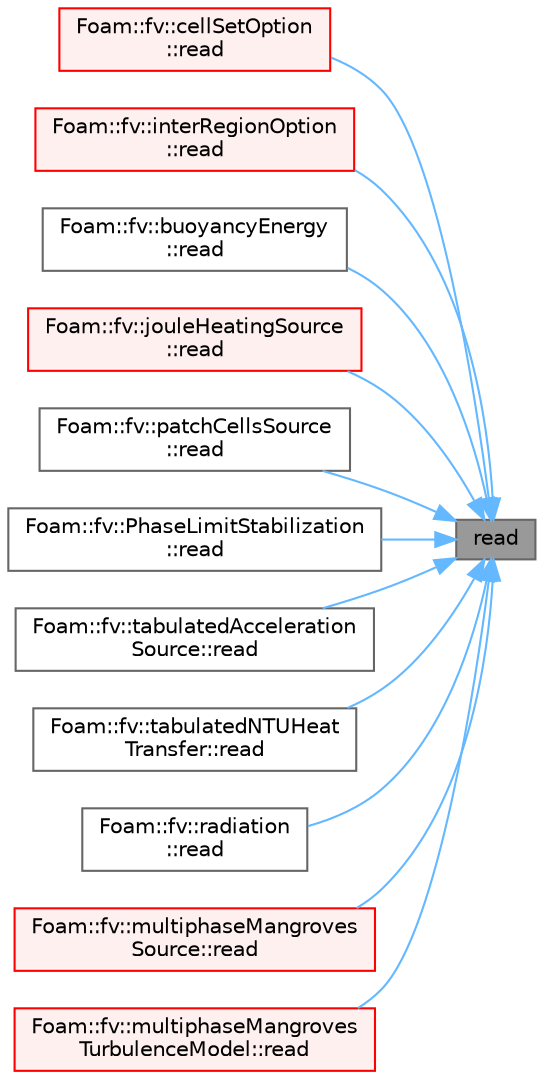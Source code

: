digraph "read"
{
 // LATEX_PDF_SIZE
  bgcolor="transparent";
  edge [fontname=Helvetica,fontsize=10,labelfontname=Helvetica,labelfontsize=10];
  node [fontname=Helvetica,fontsize=10,shape=box,height=0.2,width=0.4];
  rankdir="RL";
  Node1 [id="Node000001",label="read",height=0.2,width=0.4,color="gray40", fillcolor="grey60", style="filled", fontcolor="black",tooltip=" "];
  Node1 -> Node2 [id="edge1_Node000001_Node000002",dir="back",color="steelblue1",style="solid",tooltip=" "];
  Node2 [id="Node000002",label="Foam::fv::cellSetOption\l::read",height=0.2,width=0.4,color="red", fillcolor="#FFF0F0", style="filled",URL="$classFoam_1_1fv_1_1cellSetOption.html#a6ce0c64db98eb6144d363dbfc86104eb",tooltip=" "];
  Node1 -> Node34 [id="edge2_Node000001_Node000034",dir="back",color="steelblue1",style="solid",tooltip=" "];
  Node34 [id="Node000034",label="Foam::fv::interRegionOption\l::read",height=0.2,width=0.4,color="red", fillcolor="#FFF0F0", style="filled",URL="$classFoam_1_1fv_1_1interRegionOption.html#a6ce0c64db98eb6144d363dbfc86104eb",tooltip=" "];
  Node1 -> Node40 [id="edge3_Node000001_Node000040",dir="back",color="steelblue1",style="solid",tooltip=" "];
  Node40 [id="Node000040",label="Foam::fv::buoyancyEnergy\l::read",height=0.2,width=0.4,color="grey40", fillcolor="white", style="filled",URL="$classFoam_1_1fv_1_1buoyancyEnergy.html#a6ce0c64db98eb6144d363dbfc86104eb",tooltip=" "];
  Node1 -> Node41 [id="edge4_Node000001_Node000041",dir="back",color="steelblue1",style="solid",tooltip=" "];
  Node41 [id="Node000041",label="Foam::fv::jouleHeatingSource\l::read",height=0.2,width=0.4,color="red", fillcolor="#FFF0F0", style="filled",URL="$classFoam_1_1fv_1_1jouleHeatingSource.html#a6ce0c64db98eb6144d363dbfc86104eb",tooltip=" "];
  Node1 -> Node43 [id="edge5_Node000001_Node000043",dir="back",color="steelblue1",style="solid",tooltip=" "];
  Node43 [id="Node000043",label="Foam::fv::patchCellsSource\l::read",height=0.2,width=0.4,color="grey40", fillcolor="white", style="filled",URL="$classFoam_1_1fv_1_1patchCellsSource.html#a6ce0c64db98eb6144d363dbfc86104eb",tooltip=" "];
  Node1 -> Node44 [id="edge6_Node000001_Node000044",dir="back",color="steelblue1",style="solid",tooltip=" "];
  Node44 [id="Node000044",label="Foam::fv::PhaseLimitStabilization\l::read",height=0.2,width=0.4,color="grey40", fillcolor="white", style="filled",URL="$classFoam_1_1fv_1_1PhaseLimitStabilization.html#a6ce0c64db98eb6144d363dbfc86104eb",tooltip=" "];
  Node1 -> Node45 [id="edge7_Node000001_Node000045",dir="back",color="steelblue1",style="solid",tooltip=" "];
  Node45 [id="Node000045",label="Foam::fv::tabulatedAcceleration\lSource::read",height=0.2,width=0.4,color="grey40", fillcolor="white", style="filled",URL="$classFoam_1_1fv_1_1tabulatedAccelerationSource.html#a6ce0c64db98eb6144d363dbfc86104eb",tooltip=" "];
  Node1 -> Node46 [id="edge8_Node000001_Node000046",dir="back",color="steelblue1",style="solid",tooltip=" "];
  Node46 [id="Node000046",label="Foam::fv::tabulatedNTUHeat\lTransfer::read",height=0.2,width=0.4,color="grey40", fillcolor="white", style="filled",URL="$classFoam_1_1fv_1_1tabulatedNTUHeatTransfer.html#a6ce0c64db98eb6144d363dbfc86104eb",tooltip=" "];
  Node1 -> Node47 [id="edge9_Node000001_Node000047",dir="back",color="steelblue1",style="solid",tooltip=" "];
  Node47 [id="Node000047",label="Foam::fv::radiation\l::read",height=0.2,width=0.4,color="grey40", fillcolor="white", style="filled",URL="$classFoam_1_1fv_1_1radiation.html#a6ce0c64db98eb6144d363dbfc86104eb",tooltip=" "];
  Node1 -> Node48 [id="edge10_Node000001_Node000048",dir="back",color="steelblue1",style="solid",tooltip=" "];
  Node48 [id="Node000048",label="Foam::fv::multiphaseMangroves\lSource::read",height=0.2,width=0.4,color="red", fillcolor="#FFF0F0", style="filled",URL="$classFoam_1_1fv_1_1multiphaseMangrovesSource.html#a6ce0c64db98eb6144d363dbfc86104eb",tooltip=" "];
  Node1 -> Node50 [id="edge11_Node000001_Node000050",dir="back",color="steelblue1",style="solid",tooltip=" "];
  Node50 [id="Node000050",label="Foam::fv::multiphaseMangroves\lTurbulenceModel::read",height=0.2,width=0.4,color="red", fillcolor="#FFF0F0", style="filled",URL="$classFoam_1_1fv_1_1multiphaseMangrovesTurbulenceModel.html#a6ce0c64db98eb6144d363dbfc86104eb",tooltip=" "];
}
